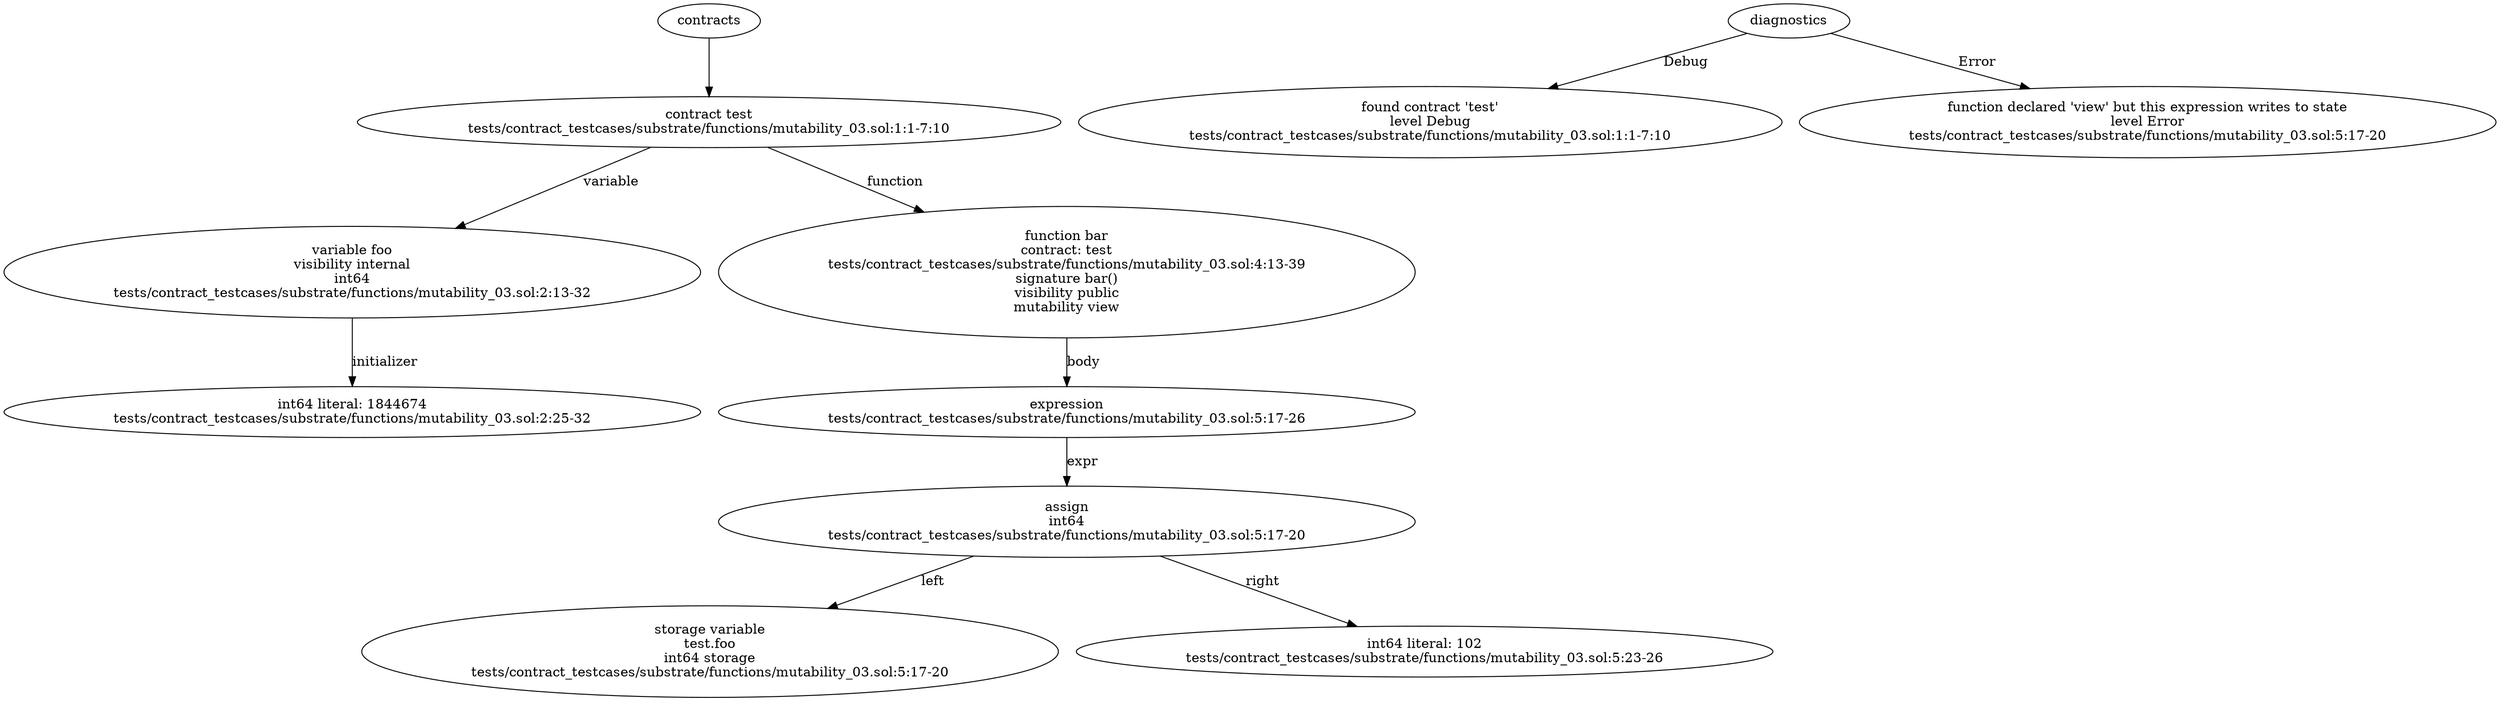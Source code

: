 strict digraph "tests/contract_testcases/substrate/functions/mutability_03.sol" {
	contract [label="contract test\ntests/contract_testcases/substrate/functions/mutability_03.sol:1:1-7:10"]
	var [label="variable foo\nvisibility internal\nint64\ntests/contract_testcases/substrate/functions/mutability_03.sol:2:13-32"]
	number_literal [label="int64 literal: 1844674\ntests/contract_testcases/substrate/functions/mutability_03.sol:2:25-32"]
	bar [label="function bar\ncontract: test\ntests/contract_testcases/substrate/functions/mutability_03.sol:4:13-39\nsignature bar()\nvisibility public\nmutability view"]
	expr [label="expression\ntests/contract_testcases/substrate/functions/mutability_03.sol:5:17-26"]
	assign [label="assign\nint64\ntests/contract_testcases/substrate/functions/mutability_03.sol:5:17-20"]
	storage_var [label="storage variable\ntest.foo\nint64 storage\ntests/contract_testcases/substrate/functions/mutability_03.sol:5:17-20"]
	number_literal_8 [label="int64 literal: 102\ntests/contract_testcases/substrate/functions/mutability_03.sol:5:23-26"]
	diagnostic [label="found contract 'test'\nlevel Debug\ntests/contract_testcases/substrate/functions/mutability_03.sol:1:1-7:10"]
	diagnostic_11 [label="function declared 'view' but this expression writes to state\nlevel Error\ntests/contract_testcases/substrate/functions/mutability_03.sol:5:17-20"]
	contracts -> contract
	contract -> var [label="variable"]
	var -> number_literal [label="initializer"]
	contract -> bar [label="function"]
	bar -> expr [label="body"]
	expr -> assign [label="expr"]
	assign -> storage_var [label="left"]
	assign -> number_literal_8 [label="right"]
	diagnostics -> diagnostic [label="Debug"]
	diagnostics -> diagnostic_11 [label="Error"]
}
